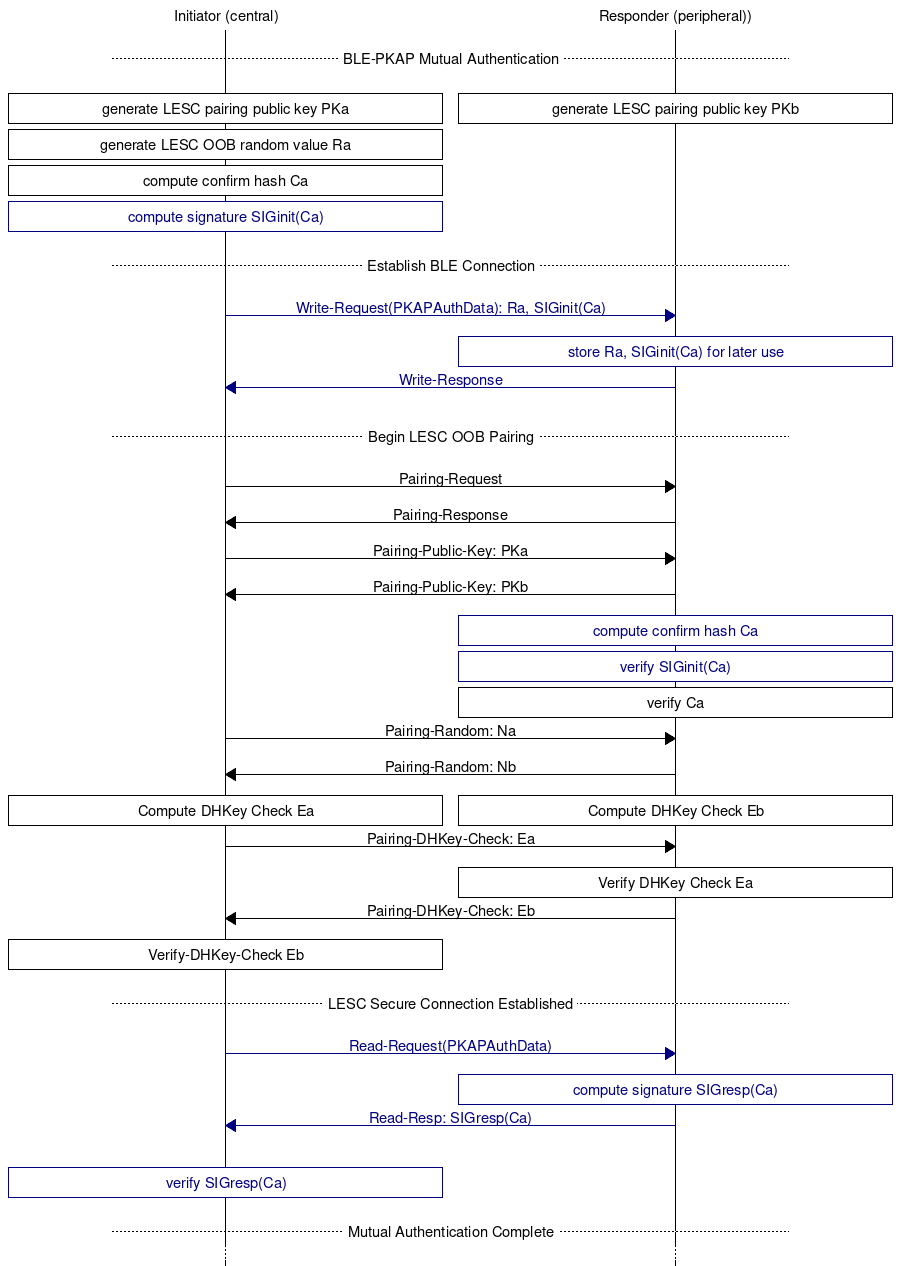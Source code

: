 msc {
    hscale="1.5";

    C [label="Initiator (central)"], P [label="Responder (peripheral))"];
    
    |||;
    --- [label=" BLE-PKAP Mutual Authentication "];
    |||;

    C box C [label="generate LESC pairing public key PKa"], P box P [label="generate LESC pairing public key PKb"];
    C box C [label="generate LESC OOB random value Ra"];
    C box C [label="compute confirm hash Ca"];
    C box C [label="compute signature SIGinit(Ca)", textcolor=navy, linecolor=navy]; 

    |||;
    --- [label=" Establish BLE Connection "];
    |||;
    
    C => P [label="Write-Request(PKAPAuthData): Ra, SIGinit(Ca)", textcolor=navy, linecolor=navy];
    P box P [label="store Ra, SIGinit(Ca) for later use", textcolor=navy, linecolor=navy];
    P => C [label="Write-Response", textcolor=navy, linecolor=navy];

    |||;
    --- [label=" Begin LESC OOB Pairing "];
    |||;

    C => P [label="Pairing-Request"];
    P => C [label="Pairing-Response"];

    C => P [label="Pairing-Public-Key: PKa"];
    P => C [label="Pairing-Public-Key: PKb"];

    P box P [label="compute confirm hash Ca", textcolor=navy, linecolor=navy];    
    P box P [label="verify SIGinit(Ca)", textcolor=navy, linecolor=navy];
    P box P [label="verify Ca"];
    
    C => P [label="Pairing-Random: Na"];
    P => C [label="Pairing-Random: Nb"];

    C box C [label="Compute DHKey Check Ea"], P box P [label="Compute DHKey Check Eb"];    

    C => P [label="Pairing-DHKey-Check: Ea"];
    
    P box P [label="Verify DHKey Check Ea"];    
    
    P => C [label="Pairing-DHKey-Check: Eb"];

    C box C [label="Verify-DHKey-Check Eb"];    

    |||;
    --- [label=" LESC Secure Connection Established "];
    |||;

    C => P [label="Read-Request(PKAPAuthData)", textcolor=navy, linecolor=navy];
    P box P [label="compute signature SIGresp(Ca)", textcolor=navy, linecolor=navy]; 
    P => C [label="Read-Resp: SIGresp(Ca)", textcolor=navy, linecolor=navy];

    |||;   

    C box C [label="verify SIGresp(Ca)", textcolor=navy, linecolor=navy];
    
    |||;   
    --- [label=" Mutual Authentication Complete "];
    ...;
    
}
